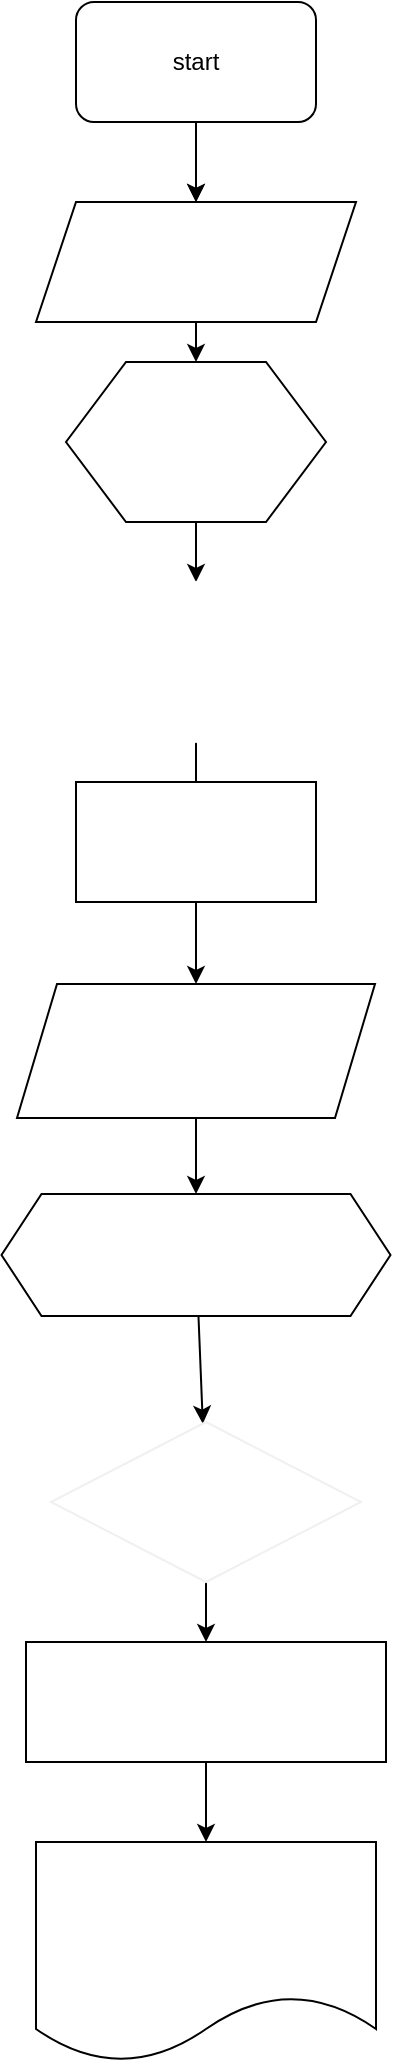 <mxfile>
    <diagram id="YyXostV-z3Rey35scTOr" name="Страница 1">
        <mxGraphModel dx="489" dy="443" grid="0" gridSize="10" guides="1" tooltips="1" connect="1" arrows="1" fold="1" page="1" pageScale="1" pageWidth="827" pageHeight="1169" background="none" math="0" shadow="0">
            <root>
                <mxCell id="0"/>
                <mxCell id="1" parent="0"/>
                <mxCell id="4" value="" style="edgeStyle=none;html=1;" edge="1" parent="1" source="2">
                    <mxGeometry relative="1" as="geometry">
                        <mxPoint x="265" y="140" as="targetPoint"/>
                    </mxGeometry>
                </mxCell>
                <mxCell id="6" style="edgeStyle=none;html=1;" edge="1" parent="1" source="2" target="5">
                    <mxGeometry relative="1" as="geometry"/>
                </mxCell>
                <mxCell id="2" value="start" style="rounded=1;whiteSpace=wrap;html=1;" vertex="1" parent="1">
                    <mxGeometry x="205" y="40" width="120" height="60" as="geometry"/>
                </mxCell>
                <mxCell id="15" value="" style="edgeStyle=none;html=1;fontFamily=Times New Roman;fontSize=6;fontColor=#FFFFFF;" edge="1" parent="1" source="5" target="7">
                    <mxGeometry relative="1" as="geometry"/>
                </mxCell>
                <mxCell id="5" value="&lt;div style=&quot;line-height: 18px&quot;&gt;&lt;p class=&quot;p1&quot; style=&quot;margin: 0px ; font-stretch: normal ; line-height: normal&quot;&gt;&lt;font color=&quot;#ffffff&quot; style=&quot;font-size: 9px&quot;&gt;string[] Array = new string[] {};&lt;/font&gt;&lt;/p&gt;&lt;div style=&quot;line-height: 18px ; font-size: 8px&quot;&gt;&lt;font color=&quot;#ffffff&quot; style=&quot;font-size: 8px&quot;&gt;int lenArray = 0;&lt;/font&gt;&lt;/div&gt;&lt;/div&gt;" style="shape=parallelogram;perimeter=parallelogramPerimeter;whiteSpace=wrap;html=1;fixedSize=1;" vertex="1" parent="1">
                    <mxGeometry x="185" y="140" width="160" height="60" as="geometry"/>
                </mxCell>
                <mxCell id="16" value="" style="edgeStyle=none;html=1;fontFamily=Times New Roman;fontSize=6;fontColor=#FFFFFF;" edge="1" parent="1" source="7" target="8">
                    <mxGeometry relative="1" as="geometry"/>
                </mxCell>
                <mxCell id="7" value="&lt;div style=&quot;line-height: 18px&quot;&gt;&lt;font face=&quot;Helvetica&quot; style=&quot;font-size: 10px&quot;&gt;i &amp;lt;= Array.Length - 1; i++&lt;/font&gt;&lt;/div&gt;" style="shape=hexagon;perimeter=hexagonPerimeter2;whiteSpace=wrap;html=1;fixedSize=1;fontFamily=Times New Roman;fontSize=9;fontColor=#FFFFFF;size=30;" vertex="1" parent="1">
                    <mxGeometry x="200" y="220" width="130" height="80" as="geometry"/>
                </mxCell>
                <mxCell id="17" value="" style="edgeStyle=none;html=1;fontFamily=Times New Roman;fontSize=11;fontColor=#FFFFFF;" edge="1" parent="1" source="8" target="10">
                    <mxGeometry relative="1" as="geometry"/>
                </mxCell>
                <mxCell id="8" value="&lt;div style=&quot;line-height: 18px&quot;&gt;&lt;font style=&quot;font-size: 9px&quot; face=&quot;Helvetica&quot;&gt;Array[i].Length &amp;lt;= 3&lt;/font&gt;&lt;/div&gt;" style="rhombus;whiteSpace=wrap;html=1;fontFamily=Times New Roman;fontSize=9;fontColor=#FFFFFF;strokeColor=#FFFFFF;" vertex="1" parent="1">
                    <mxGeometry x="210" y="330" width="110" height="80" as="geometry"/>
                </mxCell>
                <mxCell id="9" value="&lt;div style=&quot;font-size: 11px ; line-height: 18px&quot;&gt;&lt;div style=&quot;line-height: 18px&quot;&gt;&lt;font face=&quot;Helvetica&quot;&gt;int lenArray ++&lt;/font&gt;&lt;/div&gt;&lt;/div&gt;" style="rounded=0;whiteSpace=wrap;html=1;fontFamily=Times New Roman;fontSize=9;fontColor=#FFFFFF;" vertex="1" parent="1">
                    <mxGeometry x="205" y="430" width="120" height="60" as="geometry"/>
                </mxCell>
                <mxCell id="18" value="" style="edgeStyle=none;html=1;fontFamily=Times New Roman;fontSize=9;fontColor=#FFFFFF;" edge="1" parent="1" source="10" target="11">
                    <mxGeometry relative="1" as="geometry"/>
                </mxCell>
                <mxCell id="10" value="&lt;div style=&quot;line-height: 18px ; font-size: 8px&quot;&gt;&lt;div&gt;&lt;font face=&quot;Helvetica&quot; style=&quot;font-size: 8px&quot;&gt;string[] newArray = new string[lenArray];&lt;/font&gt;&lt;/div&gt;&lt;div&gt;&lt;font face=&quot;Helvetica&quot; style=&quot;font-size: 8px&quot;&gt;int index = 0;&lt;/font&gt;&lt;/div&gt;&lt;/div&gt;" style="shape=parallelogram;perimeter=parallelogramPerimeter;whiteSpace=wrap;html=1;fixedSize=1;fontFamily=Times New Roman;fontSize=9;fontColor=#FFFFFF;" vertex="1" parent="1">
                    <mxGeometry x="175.5" y="531" width="179" height="67" as="geometry"/>
                </mxCell>
                <mxCell id="19" value="" style="edgeStyle=none;html=1;fontFamily=Times New Roman;fontSize=9;fontColor=#FFFFFF;" edge="1" parent="1" source="11" target="12">
                    <mxGeometry relative="1" as="geometry"/>
                </mxCell>
                <mxCell id="11" value="&lt;div style=&quot;font-family: &amp;#34;menlo&amp;#34; , &amp;#34;monaco&amp;#34; , &amp;#34;courier new&amp;#34; , monospace ; line-height: 18px&quot;&gt;&lt;font style=&quot;font-size: 9px&quot;&gt;int i = 0; i &amp;lt;= Array.Length - 1; i++&lt;/font&gt;&lt;/div&gt;" style="shape=hexagon;perimeter=hexagonPerimeter2;whiteSpace=wrap;html=1;fixedSize=1;fontFamily=Times New Roman;fontSize=9;fontColor=#FFFFFF;" vertex="1" parent="1">
                    <mxGeometry x="167.75" y="636" width="194.5" height="61" as="geometry"/>
                </mxCell>
                <mxCell id="20" value="" style="edgeStyle=none;html=1;fontFamily=Times New Roman;fontSize=11;fontColor=#FFFFFF;" edge="1" parent="1" source="12" target="13">
                    <mxGeometry relative="1" as="geometry"/>
                </mxCell>
                <mxCell id="12" value="&lt;div style=&quot;line-height: 18px&quot;&gt;&lt;font face=&quot;Helvetica&quot;&gt;Array[i].Length &amp;lt;= 3&lt;/font&gt;&lt;/div&gt;" style="rhombus;whiteSpace=wrap;html=1;fontFamily=Times New Roman;fontSize=9;fontColor=#FFFFFF;strokeColor=#F0F0F0;" vertex="1" parent="1">
                    <mxGeometry x="192.5" y="750" width="155" height="80" as="geometry"/>
                </mxCell>
                <mxCell id="21" style="edgeStyle=none;html=1;fontFamily=Times New Roman;fontSize=9;fontColor=#FFFFFF;" edge="1" parent="1" source="13" target="14">
                    <mxGeometry relative="1" as="geometry"/>
                </mxCell>
                <mxCell id="13" value="&lt;div style=&quot;font-size: 11px ; line-height: 18px&quot;&gt;&lt;div&gt;&lt;font face=&quot;Helvetica&quot;&gt;newArray[index] = Array[i];&lt;/font&gt;&lt;/div&gt;&lt;div&gt;&lt;font face=&quot;Helvetica&quot;&gt;        index++;&lt;/font&gt;&lt;/div&gt;&lt;/div&gt;" style="rounded=0;whiteSpace=wrap;html=1;fontFamily=Times New Roman;fontSize=9;fontColor=#FFFFFF;" vertex="1" parent="1">
                    <mxGeometry x="180" y="860" width="180" height="60" as="geometry"/>
                </mxCell>
                <mxCell id="14" value="&lt;div style=&quot;line-height: 18px&quot;&gt;&lt;div&gt;&lt;font face=&quot;Helvetica&quot;&gt;PrintArray(Array);&lt;/font&gt;&lt;/div&gt;&lt;div&gt;&lt;font face=&quot;Helvetica&quot;&gt;Console.Write(&quot;→ &quot;);&lt;/font&gt;&lt;/div&gt;&lt;div&gt;&lt;font face=&quot;Helvetica&quot;&gt;PrintArray(newArray);&lt;/font&gt;&lt;/div&gt;&lt;div&gt;&lt;font face=&quot;Helvetica&quot;&gt;END&lt;/font&gt;&lt;/div&gt;&lt;/div&gt;" style="shape=document;whiteSpace=wrap;html=1;boundedLbl=1;fontFamily=Times New Roman;fontSize=9;fontColor=#FFFFFF;" vertex="1" parent="1">
                    <mxGeometry x="185" y="960" width="170" height="110" as="geometry"/>
                </mxCell>
            </root>
        </mxGraphModel>
    </diagram>
</mxfile>